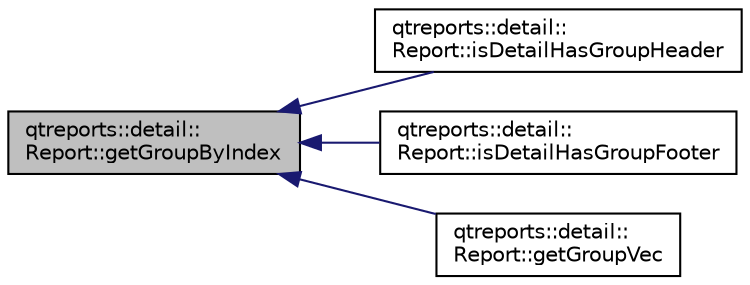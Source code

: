 digraph "qtreports::detail::Report::getGroupByIndex"
{
 // INTERACTIVE_SVG=YES
  bgcolor="transparent";
  edge [fontname="Helvetica",fontsize="10",labelfontname="Helvetica",labelfontsize="10"];
  node [fontname="Helvetica",fontsize="10",shape=record];
  rankdir="LR";
  Node1 [label="qtreports::detail::\lReport::getGroupByIndex",height=0.2,width=0.4,color="black", fillcolor="grey75", style="filled", fontcolor="black"];
  Node1 -> Node2 [dir="back",color="midnightblue",fontsize="10",style="solid",fontname="Helvetica"];
  Node2 [label="qtreports::detail::\lReport::isDetailHasGroupHeader",height=0.2,width=0.4,color="black",URL="$classqtreports_1_1detail_1_1_report.html#a2317483290ac109877b05e90d8f86835"];
  Node1 -> Node3 [dir="back",color="midnightblue",fontsize="10",style="solid",fontname="Helvetica"];
  Node3 [label="qtreports::detail::\lReport::isDetailHasGroupFooter",height=0.2,width=0.4,color="black",URL="$classqtreports_1_1detail_1_1_report.html#a36b4f8b33892fabbfd4858602bb511e1"];
  Node1 -> Node4 [dir="back",color="midnightblue",fontsize="10",style="solid",fontname="Helvetica"];
  Node4 [label="qtreports::detail::\lReport::getGroupVec",height=0.2,width=0.4,color="black",URL="$classqtreports_1_1detail_1_1_report.html#a963b1c807eb08e9b8b38b842d27acca0"];
}
